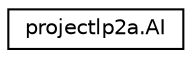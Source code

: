 digraph "Graphical Class Hierarchy"
{
 // LATEX_PDF_SIZE
  edge [fontname="Helvetica",fontsize="10",labelfontname="Helvetica",labelfontsize="10"];
  node [fontname="Helvetica",fontsize="10",shape=record];
  rankdir="LR";
  Node0 [label="projectlp2a.AI",height=0.2,width=0.4,color="black", fillcolor="white", style="filled",URL="$classprojectlp2a_1_1_a_i.html",tooltip=" "];
}
